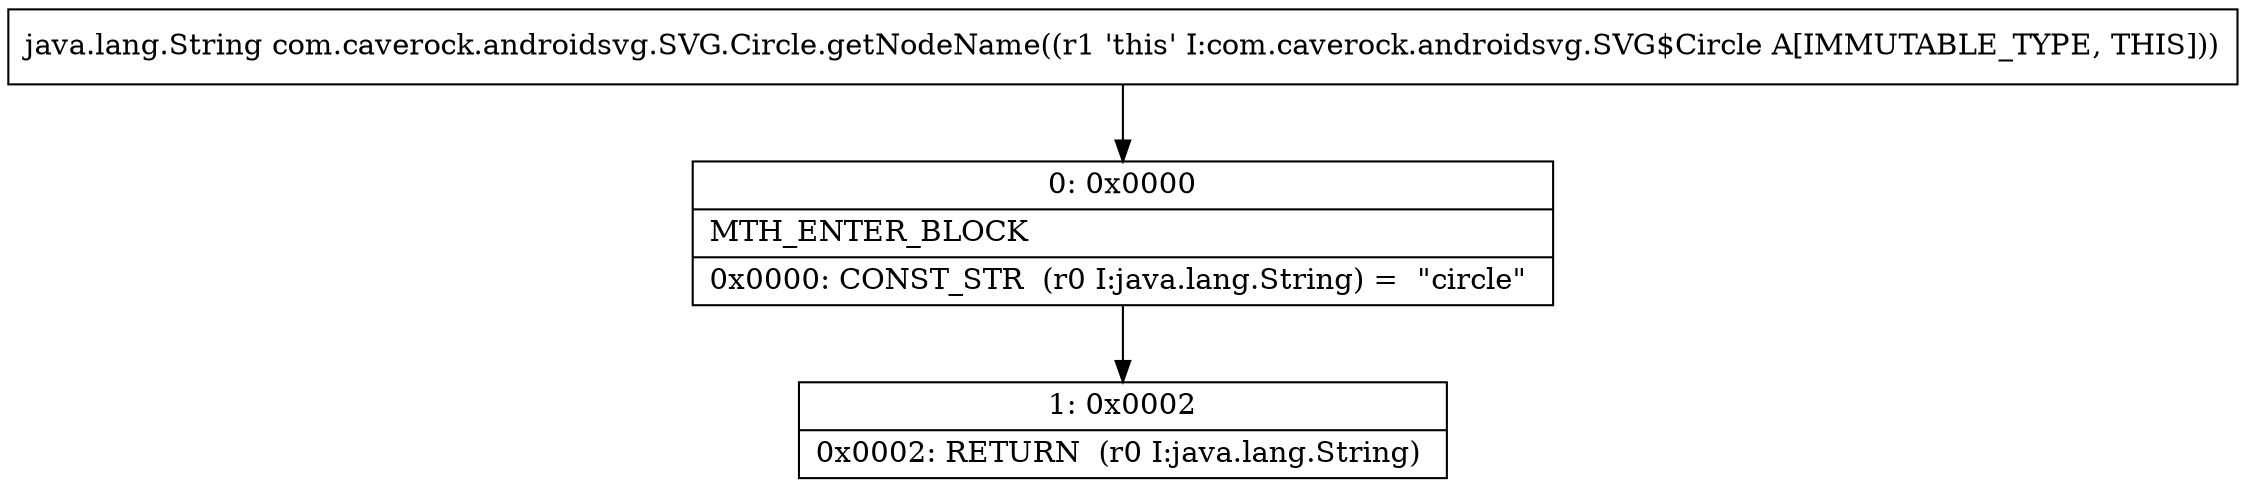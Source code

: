 digraph "CFG forcom.caverock.androidsvg.SVG.Circle.getNodeName()Ljava\/lang\/String;" {
Node_0 [shape=record,label="{0\:\ 0x0000|MTH_ENTER_BLOCK\l|0x0000: CONST_STR  (r0 I:java.lang.String) =  \"circle\" \l}"];
Node_1 [shape=record,label="{1\:\ 0x0002|0x0002: RETURN  (r0 I:java.lang.String) \l}"];
MethodNode[shape=record,label="{java.lang.String com.caverock.androidsvg.SVG.Circle.getNodeName((r1 'this' I:com.caverock.androidsvg.SVG$Circle A[IMMUTABLE_TYPE, THIS])) }"];
MethodNode -> Node_0;
Node_0 -> Node_1;
}

